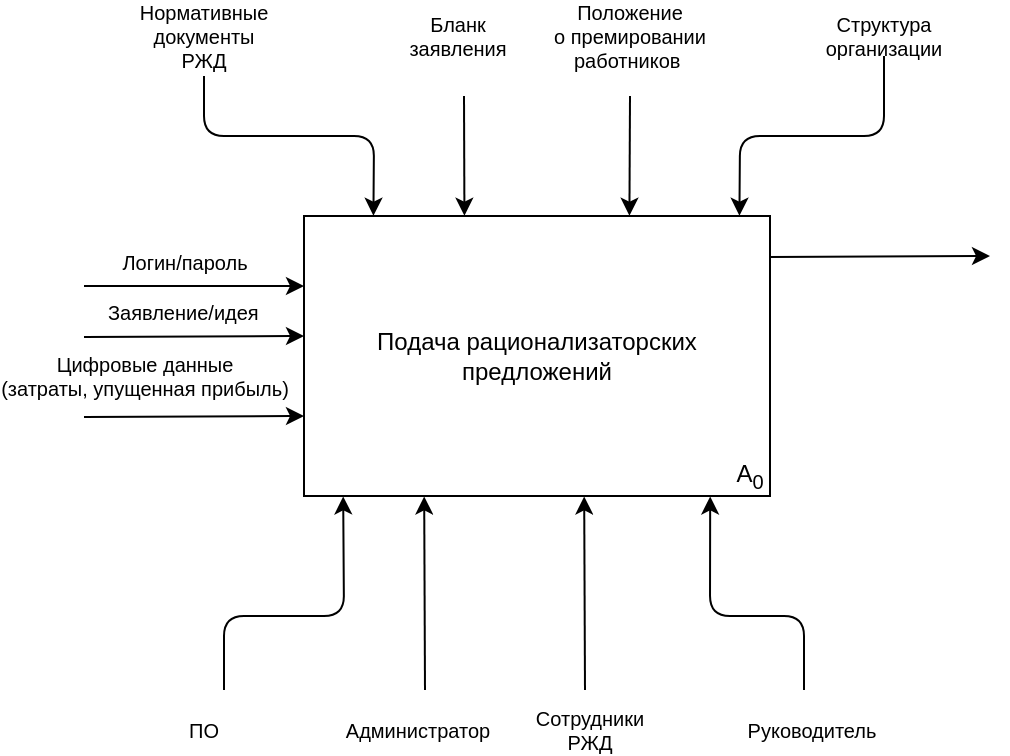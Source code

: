 <mxfile version="12.2.6" type="github" pages="4">
  <diagram id="WLNz_JeOkCuF1lvA0DDx" name="IDEF0">
    <mxGraphModel dx="854" dy="446" grid="1" gridSize="10" guides="1" tooltips="1" connect="1" arrows="1" fold="1" page="1" pageScale="1" pageWidth="1169" pageHeight="827" math="0" shadow="0">
      <root>
        <mxCell id="0"/>
        <mxCell id="1" parent="0"/>
        <mxCell id="e4GeV-gsREloU6y9Ad34-1" value="Подача рационализаторских предложений" style="rounded=0;whiteSpace=wrap;html=1;" parent="1" vertex="1">
          <mxGeometry x="310" y="120" width="233" height="140" as="geometry"/>
        </mxCell>
        <mxCell id="e4GeV-gsREloU6y9Ad34-2" value="A&lt;sub&gt;0&lt;/sub&gt;" style="text;html=1;strokeColor=none;fillColor=none;align=center;verticalAlign=middle;whiteSpace=wrap;rounded=0;fontSize=12;" parent="1" vertex="1">
          <mxGeometry x="523" y="240" width="20" height="20" as="geometry"/>
        </mxCell>
        <mxCell id="e4GeV-gsREloU6y9Ad34-3" value="" style="endArrow=classic;html=1;fontSize=12;entryX=0;entryY=0.25;entryDx=0;entryDy=0;" parent="1" target="e4GeV-gsREloU6y9Ad34-1" edge="1">
          <mxGeometry width="50" height="50" relative="1" as="geometry">
            <mxPoint x="200" y="155" as="sourcePoint"/>
            <mxPoint x="360" y="230" as="targetPoint"/>
          </mxGeometry>
        </mxCell>
        <mxCell id="e4GeV-gsREloU6y9Ad34-6" value="Логин/пароль" style="text;html=1;resizable=0;points=[];align=center;verticalAlign=middle;labelBackgroundColor=#ffffff;fontSize=10;" parent="e4GeV-gsREloU6y9Ad34-3" vertex="1" connectable="0">
          <mxGeometry x="0.101" y="-2" relative="1" as="geometry">
            <mxPoint x="-10.5" y="-14.5" as="offset"/>
          </mxGeometry>
        </mxCell>
        <mxCell id="e4GeV-gsREloU6y9Ad34-4" value="" style="endArrow=classic;html=1;fontSize=12;entryX=0;entryY=0.25;entryDx=0;entryDy=0;" parent="1" edge="1">
          <mxGeometry width="50" height="50" relative="1" as="geometry">
            <mxPoint x="200" y="220.5" as="sourcePoint"/>
            <mxPoint x="310" y="220" as="targetPoint"/>
          </mxGeometry>
        </mxCell>
        <mxCell id="e4GeV-gsREloU6y9Ad34-8" value="&lt;font style=&quot;font-size: 10px;&quot;&gt;Цифровые данные&lt;br style=&quot;font-size: 10px;&quot;&gt;(затраты, упущенная прибыль)&lt;/font&gt;" style="text;html=1;resizable=0;points=[];align=center;verticalAlign=middle;labelBackgroundColor=#ffffff;fontSize=10;" parent="e4GeV-gsREloU6y9Ad34-4" vertex="1" connectable="0">
          <mxGeometry x="-0.179" y="1" relative="1" as="geometry">
            <mxPoint x="-15" y="-19.5" as="offset"/>
          </mxGeometry>
        </mxCell>
        <mxCell id="e4GeV-gsREloU6y9Ad34-5" value="" style="endArrow=classic;html=1;fontSize=12;entryX=0;entryY=0.25;entryDx=0;entryDy=0;" parent="1" edge="1">
          <mxGeometry width="50" height="50" relative="1" as="geometry">
            <mxPoint x="200" y="180.5" as="sourcePoint"/>
            <mxPoint x="310" y="180" as="targetPoint"/>
          </mxGeometry>
        </mxCell>
        <mxCell id="e4GeV-gsREloU6y9Ad34-7" value="Заявление/идея" style="text;html=1;resizable=0;points=[];autosize=1;align=left;verticalAlign=top;spacingTop=-4;fontSize=10;" parent="1" vertex="1">
          <mxGeometry x="210" y="160" width="90" height="10" as="geometry"/>
        </mxCell>
        <mxCell id="e4GeV-gsREloU6y9Ad34-9" value="" style="endArrow=classic;html=1;fontSize=12;entryX=0.127;entryY=1.023;entryDx=0;entryDy=0;entryPerimeter=0;" parent="1" edge="1">
          <mxGeometry width="50" height="50" relative="1" as="geometry">
            <mxPoint x="270" y="357" as="sourcePoint"/>
            <mxPoint x="329.591" y="260.22" as="targetPoint"/>
            <Array as="points">
              <mxPoint x="270" y="320"/>
              <mxPoint x="330" y="320"/>
            </Array>
          </mxGeometry>
        </mxCell>
        <mxCell id="e4GeV-gsREloU6y9Ad34-10" value="" style="endArrow=classic;html=1;fontSize=12;entryX=0.149;entryY=-0.001;entryDx=0;entryDy=0;entryPerimeter=0;" parent="1" target="e4GeV-gsREloU6y9Ad34-1" edge="1">
          <mxGeometry width="50" height="50" relative="1" as="geometry">
            <mxPoint x="260" y="50" as="sourcePoint"/>
            <mxPoint x="330" y="60" as="targetPoint"/>
            <Array as="points">
              <mxPoint x="260" y="80"/>
              <mxPoint x="345" y="80"/>
            </Array>
          </mxGeometry>
        </mxCell>
        <mxCell id="e4GeV-gsREloU6y9Ad34-11" value="Нормативные документы РЖД" style="text;html=1;strokeColor=none;fillColor=none;align=center;verticalAlign=middle;whiteSpace=wrap;rounded=0;fontSize=10;" parent="1" vertex="1">
          <mxGeometry x="240" y="20" width="40" height="20" as="geometry"/>
        </mxCell>
        <mxCell id="e4GeV-gsREloU6y9Ad34-12" value="Бланк заявления" style="text;html=1;strokeColor=none;fillColor=none;align=center;verticalAlign=middle;whiteSpace=wrap;rounded=0;fontSize=10;" parent="1" vertex="1">
          <mxGeometry x="366.5" y="20" width="40" height="20" as="geometry"/>
        </mxCell>
        <mxCell id="e4GeV-gsREloU6y9Ad34-13" value="" style="endArrow=classic;html=1;fontSize=12;entryX=0.149;entryY=-0.001;entryDx=0;entryDy=0;entryPerimeter=0;" parent="1" edge="1">
          <mxGeometry width="50" height="50" relative="1" as="geometry">
            <mxPoint x="390" y="60" as="sourcePoint"/>
            <mxPoint x="390.217" y="119.86" as="targetPoint"/>
          </mxGeometry>
        </mxCell>
        <mxCell id="e4GeV-gsREloU6y9Ad34-15" value="&lt;font style=&quot;font-size: 10px&quot;&gt;Положение о&amp;nbsp;&lt;span style=&quot;line-height: 107% ; font-family: &amp;#34;calibri&amp;#34; , sans-serif&quot;&gt;премировании работников&amp;nbsp;&lt;/span&gt;&lt;/font&gt;" style="text;html=1;strokeColor=none;fillColor=none;align=center;verticalAlign=middle;whiteSpace=wrap;rounded=0;fontSize=10;" parent="1" vertex="1">
          <mxGeometry x="453" y="20" width="40" height="20" as="geometry"/>
        </mxCell>
        <mxCell id="e4GeV-gsREloU6y9Ad34-16" value="" style="endArrow=classic;html=1;fontSize=12;entryX=0.149;entryY=-0.001;entryDx=0;entryDy=0;entryPerimeter=0;" parent="1" edge="1">
          <mxGeometry width="50" height="50" relative="1" as="geometry">
            <mxPoint x="473" y="60" as="sourcePoint"/>
            <mxPoint x="472.717" y="119.86" as="targetPoint"/>
          </mxGeometry>
        </mxCell>
        <mxCell id="e4GeV-gsREloU6y9Ad34-17" value="ПО" style="text;html=1;strokeColor=none;fillColor=none;align=center;verticalAlign=middle;whiteSpace=wrap;rounded=0;fontSize=10;" parent="1" vertex="1">
          <mxGeometry x="240" y="367" width="40" height="20" as="geometry"/>
        </mxCell>
        <mxCell id="e4GeV-gsREloU6y9Ad34-18" value="Структура организации" style="text;html=1;strokeColor=none;fillColor=none;align=center;verticalAlign=middle;whiteSpace=wrap;rounded=0;fontSize=10;" parent="1" vertex="1">
          <mxGeometry x="580" y="20" width="40" height="20" as="geometry"/>
        </mxCell>
        <mxCell id="e4GeV-gsREloU6y9Ad34-19" value="" style="endArrow=classic;html=1;fontSize=12;entryX=0.149;entryY=-0.001;entryDx=0;entryDy=0;entryPerimeter=0;" parent="1" edge="1">
          <mxGeometry width="50" height="50" relative="1" as="geometry">
            <mxPoint x="600" y="40" as="sourcePoint"/>
            <mxPoint x="527.717" y="119.86" as="targetPoint"/>
            <Array as="points">
              <mxPoint x="600" y="80"/>
              <mxPoint x="528" y="80"/>
            </Array>
          </mxGeometry>
        </mxCell>
        <mxCell id="e4GeV-gsREloU6y9Ad34-20" value="" style="endArrow=classic;html=1;fontSize=12;entryX=0.127;entryY=1.023;entryDx=0;entryDy=0;entryPerimeter=0;" parent="1" edge="1">
          <mxGeometry width="50" height="50" relative="1" as="geometry">
            <mxPoint x="370.5" y="357" as="sourcePoint"/>
            <mxPoint x="370.091" y="260.22" as="targetPoint"/>
          </mxGeometry>
        </mxCell>
        <mxCell id="e4GeV-gsREloU6y9Ad34-21" value="Администратор" style="text;html=1;strokeColor=none;fillColor=none;align=center;verticalAlign=middle;whiteSpace=wrap;rounded=0;fontSize=10;" parent="1" vertex="1">
          <mxGeometry x="346.5" y="367" width="40" height="20" as="geometry"/>
        </mxCell>
        <mxCell id="e4GeV-gsREloU6y9Ad34-24" value="" style="endArrow=classic;html=1;fontSize=12;entryX=0.127;entryY=1.023;entryDx=0;entryDy=0;entryPerimeter=0;" parent="1" edge="1">
          <mxGeometry width="50" height="50" relative="1" as="geometry">
            <mxPoint x="450.5" y="357" as="sourcePoint"/>
            <mxPoint x="450.091" y="260.22" as="targetPoint"/>
          </mxGeometry>
        </mxCell>
        <mxCell id="e4GeV-gsREloU6y9Ad34-25" value="Сотрудники РЖД" style="text;html=1;strokeColor=none;fillColor=none;align=center;verticalAlign=middle;whiteSpace=wrap;rounded=0;fontSize=10;" parent="1" vertex="1">
          <mxGeometry x="433" y="367" width="40" height="20" as="geometry"/>
        </mxCell>
        <mxCell id="e4GeV-gsREloU6y9Ad34-27" value="Руководитель" style="text;html=1;strokeColor=none;fillColor=none;align=center;verticalAlign=middle;whiteSpace=wrap;rounded=0;fontSize=10;" parent="1" vertex="1">
          <mxGeometry x="544" y="367" width="40" height="20" as="geometry"/>
        </mxCell>
        <mxCell id="e4GeV-gsREloU6y9Ad34-28" value="" style="endArrow=classic;html=1;fontSize=12;entryX=0.127;entryY=1.023;entryDx=0;entryDy=0;entryPerimeter=0;" parent="1" edge="1">
          <mxGeometry width="50" height="50" relative="1" as="geometry">
            <mxPoint x="560" y="357" as="sourcePoint"/>
            <mxPoint x="513.091" y="260.22" as="targetPoint"/>
            <Array as="points">
              <mxPoint x="560" y="320"/>
              <mxPoint x="513" y="320"/>
            </Array>
          </mxGeometry>
        </mxCell>
        <mxCell id="e4GeV-gsREloU6y9Ad34-34" value="" style="endArrow=classic;html=1;fontSize=12;entryX=0;entryY=0.25;entryDx=0;entryDy=0;" parent="1" edge="1">
          <mxGeometry width="50" height="50" relative="1" as="geometry">
            <mxPoint x="543.0" y="140.5" as="sourcePoint"/>
            <mxPoint x="653.0" y="140" as="targetPoint"/>
          </mxGeometry>
        </mxCell>
      </root>
    </mxGraphModel>
  </diagram>
  <diagram id="qr82PJTqhr0R7esT6gCQ" name="IDEF0 декомпозиция">
    <mxGraphModel dx="1423" dy="662" grid="1" gridSize="10" guides="1" tooltips="1" connect="1" arrows="1" fold="1" page="1" pageScale="1" pageWidth="1169" pageHeight="827" math="0" shadow="0">
      <root>
        <mxCell id="iiE3ke8iiC5zJw3iPTWm-0"/>
        <mxCell id="iiE3ke8iiC5zJw3iPTWm-1" parent="iiE3ke8iiC5zJw3iPTWm-0"/>
        <mxCell id="RRzuUWLkhQhKgvhCRLjf-4" style="edgeStyle=orthogonalEdgeStyle;rounded=0;orthogonalLoop=1;jettySize=auto;html=1;exitX=1;exitY=0.5;exitDx=0;exitDy=0;entryX=0;entryY=0.25;entryDx=0;entryDy=0;fontSize=10;" edge="1" parent="iiE3ke8iiC5zJw3iPTWm-1" source="RRzuUWLkhQhKgvhCRLjf-0" target="RRzuUWLkhQhKgvhCRLjf-1">
          <mxGeometry relative="1" as="geometry"/>
        </mxCell>
        <mxCell id="RRzuUWLkhQhKgvhCRLjf-0" value="&lt;font style=&quot;font-size: 12px&quot;&gt;Вход в приложение&lt;/font&gt;" style="rounded=0;whiteSpace=wrap;html=1;fontSize=10;" vertex="1" parent="iiE3ke8iiC5zJw3iPTWm-1">
          <mxGeometry x="140" y="160" width="220" height="110" as="geometry"/>
        </mxCell>
        <mxCell id="RRzuUWLkhQhKgvhCRLjf-5" style="edgeStyle=orthogonalEdgeStyle;rounded=0;orthogonalLoop=1;jettySize=auto;html=1;exitX=1;exitY=0.5;exitDx=0;exitDy=0;entryX=0;entryY=0.5;entryDx=0;entryDy=0;fontSize=10;" edge="1" parent="iiE3ke8iiC5zJw3iPTWm-1" source="RRzuUWLkhQhKgvhCRLjf-1" target="RRzuUWLkhQhKgvhCRLjf-2">
          <mxGeometry relative="1" as="geometry"/>
        </mxCell>
        <mxCell id="RRzuUWLkhQhKgvhCRLjf-1" value="&lt;font style=&quot;font-size: 12px&quot;&gt;Подача рационализаторского предложения&lt;/font&gt;" style="rounded=0;whiteSpace=wrap;html=1;fontSize=10;" vertex="1" parent="iiE3ke8iiC5zJw3iPTWm-1">
          <mxGeometry x="500" y="303" width="220" height="110" as="geometry"/>
        </mxCell>
        <mxCell id="RRzuUWLkhQhKgvhCRLjf-41" style="edgeStyle=orthogonalEdgeStyle;rounded=0;orthogonalLoop=1;jettySize=auto;html=1;exitX=1;exitY=0.5;exitDx=0;exitDy=0;fontSize=12;" edge="1" parent="iiE3ke8iiC5zJw3iPTWm-1" source="RRzuUWLkhQhKgvhCRLjf-2">
          <mxGeometry relative="1" as="geometry">
            <mxPoint x="1160" y="413" as="targetPoint"/>
          </mxGeometry>
        </mxCell>
        <mxCell id="RRzuUWLkhQhKgvhCRLjf-2" value="&lt;font style=&quot;font-size: 12px&quot;&gt;Рассмотрение и утверждение рационализаторского предложения&lt;/font&gt;" style="rounded=0;whiteSpace=wrap;html=1;fontSize=10;" vertex="1" parent="iiE3ke8iiC5zJw3iPTWm-1">
          <mxGeometry x="810" y="357.5" width="220" height="110" as="geometry"/>
        </mxCell>
        <mxCell id="RRzuUWLkhQhKgvhCRLjf-8" style="edgeStyle=orthogonalEdgeStyle;rounded=0;orthogonalLoop=1;jettySize=auto;html=1;exitX=1;exitY=0.5;exitDx=0;exitDy=0;entryX=-0.013;entryY=0.404;entryDx=0;entryDy=0;entryPerimeter=0;fontSize=10;" edge="1" parent="iiE3ke8iiC5zJw3iPTWm-1" source="RRzuUWLkhQhKgvhCRLjf-7" target="RRzuUWLkhQhKgvhCRLjf-0">
          <mxGeometry relative="1" as="geometry"/>
        </mxCell>
        <mxCell id="RRzuUWLkhQhKgvhCRLjf-7" value="Логин и пароль" style="text;html=1;strokeColor=none;fillColor=none;align=center;verticalAlign=middle;whiteSpace=wrap;rounded=0;fontSize=12;" vertex="1" parent="iiE3ke8iiC5zJw3iPTWm-1">
          <mxGeometry x="10" y="195" width="50" height="20" as="geometry"/>
        </mxCell>
        <mxCell id="RRzuUWLkhQhKgvhCRLjf-11" style="edgeStyle=orthogonalEdgeStyle;rounded=0;orthogonalLoop=1;jettySize=auto;html=1;entryX=0.182;entryY=1;entryDx=0;entryDy=0;entryPerimeter=0;fontSize=12;" edge="1" parent="iiE3ke8iiC5zJw3iPTWm-1" source="RRzuUWLkhQhKgvhCRLjf-9" target="RRzuUWLkhQhKgvhCRLjf-0">
          <mxGeometry relative="1" as="geometry"/>
        </mxCell>
        <mxCell id="RRzuUWLkhQhKgvhCRLjf-29" style="edgeStyle=orthogonalEdgeStyle;rounded=0;orthogonalLoop=1;jettySize=auto;html=1;exitX=0.5;exitY=0;exitDx=0;exitDy=0;entryX=0.25;entryY=1;entryDx=0;entryDy=0;fontSize=12;" edge="1" parent="iiE3ke8iiC5zJw3iPTWm-1" source="RRzuUWLkhQhKgvhCRLjf-9" target="RRzuUWLkhQhKgvhCRLjf-1">
          <mxGeometry relative="1" as="geometry">
            <Array as="points">
              <mxPoint x="180" y="480"/>
              <mxPoint x="555" y="480"/>
            </Array>
          </mxGeometry>
        </mxCell>
        <mxCell id="RRzuUWLkhQhKgvhCRLjf-34" style="edgeStyle=orthogonalEdgeStyle;rounded=0;orthogonalLoop=1;jettySize=auto;html=1;exitX=0.5;exitY=0;exitDx=0;exitDy=0;entryX=0.25;entryY=1;entryDx=0;entryDy=0;fontSize=12;" edge="1" parent="iiE3ke8iiC5zJw3iPTWm-1" source="RRzuUWLkhQhKgvhCRLjf-9" target="RRzuUWLkhQhKgvhCRLjf-2">
          <mxGeometry relative="1" as="geometry">
            <Array as="points">
              <mxPoint x="180" y="540"/>
              <mxPoint x="865" y="540"/>
            </Array>
          </mxGeometry>
        </mxCell>
        <mxCell id="RRzuUWLkhQhKgvhCRLjf-9" value="Сотрудник РЖД" style="text;html=1;strokeColor=none;fillColor=none;align=center;verticalAlign=middle;whiteSpace=wrap;rounded=0;fontSize=12;" vertex="1" parent="iiE3ke8iiC5zJw3iPTWm-1">
          <mxGeometry x="160" y="640" width="40" height="20" as="geometry"/>
        </mxCell>
        <mxCell id="RRzuUWLkhQhKgvhCRLjf-14" style="edgeStyle=orthogonalEdgeStyle;rounded=0;orthogonalLoop=1;jettySize=auto;html=1;exitX=0.5;exitY=0;exitDx=0;exitDy=0;entryX=0.592;entryY=1.017;entryDx=0;entryDy=0;entryPerimeter=0;fontSize=12;" edge="1" parent="iiE3ke8iiC5zJw3iPTWm-1" source="RRzuUWLkhQhKgvhCRLjf-10" target="RRzuUWLkhQhKgvhCRLjf-0">
          <mxGeometry relative="1" as="geometry"/>
        </mxCell>
        <mxCell id="RRzuUWLkhQhKgvhCRLjf-30" style="edgeStyle=orthogonalEdgeStyle;rounded=0;orthogonalLoop=1;jettySize=auto;html=1;exitX=0.5;exitY=0;exitDx=0;exitDy=0;fontSize=12;" edge="1" parent="iiE3ke8iiC5zJw3iPTWm-1" source="RRzuUWLkhQhKgvhCRLjf-10" target="RRzuUWLkhQhKgvhCRLjf-1">
          <mxGeometry relative="1" as="geometry">
            <Array as="points">
              <mxPoint x="270" y="520"/>
              <mxPoint x="610" y="520"/>
            </Array>
          </mxGeometry>
        </mxCell>
        <mxCell id="RRzuUWLkhQhKgvhCRLjf-33" style="edgeStyle=orthogonalEdgeStyle;rounded=0;orthogonalLoop=1;jettySize=auto;html=1;exitX=0.5;exitY=0;exitDx=0;exitDy=0;entryX=0.5;entryY=1;entryDx=0;entryDy=0;fontSize=12;" edge="1" parent="iiE3ke8iiC5zJw3iPTWm-1" source="RRzuUWLkhQhKgvhCRLjf-10" target="RRzuUWLkhQhKgvhCRLjf-2">
          <mxGeometry relative="1" as="geometry"/>
        </mxCell>
        <mxCell id="RRzuUWLkhQhKgvhCRLjf-10" value="ПО" style="text;html=1;strokeColor=none;fillColor=none;align=center;verticalAlign=middle;whiteSpace=wrap;rounded=0;fontSize=12;" vertex="1" parent="iiE3ke8iiC5zJw3iPTWm-1">
          <mxGeometry x="250" y="640" width="40" height="20" as="geometry"/>
        </mxCell>
        <mxCell id="RRzuUWLkhQhKgvhCRLjf-18" style="edgeStyle=orthogonalEdgeStyle;rounded=0;orthogonalLoop=1;jettySize=auto;html=1;entryX=0;entryY=0.5;entryDx=0;entryDy=0;fontSize=12;" edge="1" parent="iiE3ke8iiC5zJw3iPTWm-1" source="RRzuUWLkhQhKgvhCRLjf-15">
          <mxGeometry relative="1" as="geometry">
            <mxPoint x="500" y="348" as="targetPoint"/>
          </mxGeometry>
        </mxCell>
        <mxCell id="RRzuUWLkhQhKgvhCRLjf-15" value="Заявление" style="text;html=1;strokeColor=none;fillColor=none;align=center;verticalAlign=middle;whiteSpace=wrap;rounded=0;fontSize=12;" vertex="1" parent="iiE3ke8iiC5zJw3iPTWm-1">
          <mxGeometry x="30" y="338" width="60" height="20" as="geometry"/>
        </mxCell>
        <mxCell id="RRzuUWLkhQhKgvhCRLjf-38" style="edgeStyle=orthogonalEdgeStyle;rounded=0;orthogonalLoop=1;jettySize=auto;html=1;exitX=1;exitY=0.5;exitDx=0;exitDy=0;entryX=-0.005;entryY=0.645;entryDx=0;entryDy=0;entryPerimeter=0;fontSize=12;" edge="1" parent="iiE3ke8iiC5zJw3iPTWm-1" source="RRzuUWLkhQhKgvhCRLjf-16" target="RRzuUWLkhQhKgvhCRLjf-1">
          <mxGeometry relative="1" as="geometry"/>
        </mxCell>
        <mxCell id="RRzuUWLkhQhKgvhCRLjf-16" value="Цифровые данные(затраты)" style="text;html=1;strokeColor=none;fillColor=none;align=center;verticalAlign=middle;whiteSpace=wrap;rounded=0;fontSize=12;" vertex="1" parent="iiE3ke8iiC5zJw3iPTWm-1">
          <mxGeometry x="10" y="358" width="120" height="32" as="geometry"/>
        </mxCell>
        <mxCell id="RRzuUWLkhQhKgvhCRLjf-24" style="edgeStyle=orthogonalEdgeStyle;rounded=0;orthogonalLoop=1;jettySize=auto;html=1;fontSize=12;" edge="1" parent="iiE3ke8iiC5zJw3iPTWm-1" source="RRzuUWLkhQhKgvhCRLjf-20">
          <mxGeometry relative="1" as="geometry">
            <mxPoint x="520" y="300" as="targetPoint"/>
          </mxGeometry>
        </mxCell>
        <mxCell id="RRzuUWLkhQhKgvhCRLjf-20" value="Нормативные док-ты РЖД" style="text;html=1;strokeColor=none;fillColor=none;align=center;verticalAlign=middle;whiteSpace=wrap;rounded=0;fontSize=12;" vertex="1" parent="iiE3ke8iiC5zJw3iPTWm-1">
          <mxGeometry x="500" y="160" width="40" height="20" as="geometry"/>
        </mxCell>
        <mxCell id="RRzuUWLkhQhKgvhCRLjf-25" style="edgeStyle=orthogonalEdgeStyle;rounded=0;orthogonalLoop=1;jettySize=auto;html=1;exitX=0.5;exitY=1;exitDx=0;exitDy=0;fontSize=12;" edge="1" parent="iiE3ke8iiC5zJw3iPTWm-1" source="RRzuUWLkhQhKgvhCRLjf-21">
          <mxGeometry relative="1" as="geometry">
            <mxPoint x="580" y="300" as="targetPoint"/>
          </mxGeometry>
        </mxCell>
        <mxCell id="RRzuUWLkhQhKgvhCRLjf-21" value="Бланк рационализаторского предложения" style="text;html=1;strokeColor=none;fillColor=none;align=center;verticalAlign=middle;whiteSpace=wrap;rounded=0;fontSize=12;" vertex="1" parent="iiE3ke8iiC5zJw3iPTWm-1">
          <mxGeometry x="510" y="110" width="140" height="40" as="geometry"/>
        </mxCell>
        <mxCell id="RRzuUWLkhQhKgvhCRLjf-26" style="edgeStyle=orthogonalEdgeStyle;rounded=0;orthogonalLoop=1;jettySize=auto;html=1;exitX=0.5;exitY=1;exitDx=0;exitDy=0;entryX=0.622;entryY=-0.005;entryDx=0;entryDy=0;entryPerimeter=0;fontSize=12;" edge="1" parent="iiE3ke8iiC5zJw3iPTWm-1" source="RRzuUWLkhQhKgvhCRLjf-22" target="RRzuUWLkhQhKgvhCRLjf-1">
          <mxGeometry relative="1" as="geometry"/>
        </mxCell>
        <mxCell id="RRzuUWLkhQhKgvhCRLjf-22" value="Алгоритм расчета" style="text;html=1;strokeColor=none;fillColor=none;align=center;verticalAlign=middle;whiteSpace=wrap;rounded=0;fontSize=12;" vertex="1" parent="iiE3ke8iiC5zJw3iPTWm-1">
          <mxGeometry x="617" y="170" width="40" height="20" as="geometry"/>
        </mxCell>
        <mxCell id="RRzuUWLkhQhKgvhCRLjf-28" style="edgeStyle=orthogonalEdgeStyle;rounded=0;orthogonalLoop=1;jettySize=auto;html=1;fontSize=12;" edge="1" parent="iiE3ke8iiC5zJw3iPTWm-1" source="RRzuUWLkhQhKgvhCRLjf-23">
          <mxGeometry relative="1" as="geometry">
            <mxPoint x="700" y="300" as="targetPoint"/>
          </mxGeometry>
        </mxCell>
        <mxCell id="RRzuUWLkhQhKgvhCRLjf-23" value="Фильтр&amp;nbsp;" style="text;html=1;strokeColor=none;fillColor=none;align=center;verticalAlign=middle;whiteSpace=wrap;rounded=0;fontSize=12;" vertex="1" parent="iiE3ke8iiC5zJw3iPTWm-1">
          <mxGeometry x="680" y="140" width="40" height="20" as="geometry"/>
        </mxCell>
        <mxCell id="RRzuUWLkhQhKgvhCRLjf-31" value="Рационализаторское предложение 1 или 2&amp;nbsp; класса" style="text;html=1;strokeColor=none;fillColor=none;align=center;verticalAlign=middle;whiteSpace=wrap;rounded=0;fontSize=12;" vertex="1" parent="iiE3ke8iiC5zJw3iPTWm-1">
          <mxGeometry x="720" y="298" width="140" height="40" as="geometry"/>
        </mxCell>
        <mxCell id="RRzuUWLkhQhKgvhCRLjf-35" style="edgeStyle=orthogonalEdgeStyle;rounded=0;orthogonalLoop=1;jettySize=auto;html=1;exitX=0.5;exitY=0;exitDx=0;exitDy=0;entryX=0.75;entryY=1;entryDx=0;entryDy=0;fontSize=12;" edge="1" parent="iiE3ke8iiC5zJw3iPTWm-1" source="RRzuUWLkhQhKgvhCRLjf-32" target="RRzuUWLkhQhKgvhCRLjf-2">
          <mxGeometry relative="1" as="geometry"/>
        </mxCell>
        <mxCell id="RRzuUWLkhQhKgvhCRLjf-32" value="Руководитель из РЖД" style="text;html=1;strokeColor=none;fillColor=none;align=center;verticalAlign=middle;whiteSpace=wrap;rounded=0;fontSize=12;" vertex="1" parent="iiE3ke8iiC5zJw3iPTWm-1">
          <mxGeometry x="925" y="640" width="100" height="20" as="geometry"/>
        </mxCell>
        <mxCell id="RRzuUWLkhQhKgvhCRLjf-40" style="edgeStyle=orthogonalEdgeStyle;rounded=0;orthogonalLoop=1;jettySize=auto;html=1;entryX=-0.005;entryY=0.909;entryDx=0;entryDy=0;entryPerimeter=0;fontSize=12;" edge="1" parent="iiE3ke8iiC5zJw3iPTWm-1" source="RRzuUWLkhQhKgvhCRLjf-37" target="RRzuUWLkhQhKgvhCRLjf-1">
          <mxGeometry relative="1" as="geometry"/>
        </mxCell>
        <mxCell id="RRzuUWLkhQhKgvhCRLjf-37" value="Приложения" style="text;html=1;strokeColor=none;fillColor=none;align=center;verticalAlign=middle;whiteSpace=wrap;rounded=0;fontSize=12;" vertex="1" parent="iiE3ke8iiC5zJw3iPTWm-1">
          <mxGeometry x="20" y="393" width="80" height="20" as="geometry"/>
        </mxCell>
        <mxCell id="RRzuUWLkhQhKgvhCRLjf-42" value="Рационализаторское предложение" style="text;html=1;strokeColor=none;fillColor=none;align=center;verticalAlign=middle;whiteSpace=wrap;rounded=0;fontSize=12;" vertex="1" parent="iiE3ke8iiC5zJw3iPTWm-1">
          <mxGeometry x="1080" y="370" width="40" height="20" as="geometry"/>
        </mxCell>
        <mxCell id="RRzuUWLkhQhKgvhCRLjf-43" style="edgeStyle=orthogonalEdgeStyle;rounded=0;orthogonalLoop=1;jettySize=auto;html=1;exitX=0.5;exitY=1;exitDx=0;exitDy=0;fontSize=12;" edge="1" source="RRzuUWLkhQhKgvhCRLjf-44" parent="iiE3ke8iiC5zJw3iPTWm-1">
          <mxGeometry relative="1" as="geometry">
            <mxPoint x="880" y="357.5" as="targetPoint"/>
          </mxGeometry>
        </mxCell>
        <mxCell id="RRzuUWLkhQhKgvhCRLjf-44" value="Бланк рационализаторского предложения" style="text;html=1;strokeColor=none;fillColor=none;align=center;verticalAlign=middle;whiteSpace=wrap;rounded=0;fontSize=12;" vertex="1" parent="iiE3ke8iiC5zJw3iPTWm-1">
          <mxGeometry x="810" y="167.5" width="140" height="40" as="geometry"/>
        </mxCell>
      </root>
    </mxGraphModel>
  </diagram>
  <diagram id="kuRfm37nCssGSdyIyuEM" name="DFD">
    <mxGraphModel dx="1423" dy="662" grid="1" gridSize="10" guides="1" tooltips="1" connect="1" arrows="1" fold="1" page="1" pageScale="1" pageWidth="1169" pageHeight="827" math="0" shadow="0">
      <root>
        <mxCell id="pPYmIovGTPFGGKOIa6BB-0"/>
        <mxCell id="pPYmIovGTPFGGKOIa6BB-1" parent="pPYmIovGTPFGGKOIa6BB-0"/>
        <mxCell id="pPYmIovGTPFGGKOIa6BB-19" value="" style="group" vertex="1" connectable="0" parent="pPYmIovGTPFGGKOIa6BB-1">
          <mxGeometry x="162" y="340" width="160" height="90" as="geometry"/>
        </mxCell>
        <mxCell id="pPYmIovGTPFGGKOIa6BB-3" value="" style="rounded=0;whiteSpace=wrap;html=1;fontSize=12;labelBackgroundColor=#000000;fillColor=#000000;shadow=0;strokeColor=#000000;" vertex="1" parent="pPYmIovGTPFGGKOIa6BB-19">
          <mxGeometry width="160" height="90" as="geometry"/>
        </mxCell>
        <mxCell id="pPYmIovGTPFGGKOIa6BB-14" value="Пользователь" style="rounded=0;whiteSpace=wrap;html=1;shadow=0;glass=0;comic=0;labelBackgroundColor=none;strokeColor=#000000;fillColor=#ffffff;fontSize=12;fontColor=#000000;" vertex="1" parent="pPYmIovGTPFGGKOIa6BB-19">
          <mxGeometry x="5" y="10" width="155" height="80" as="geometry"/>
        </mxCell>
        <mxCell id="pPYmIovGTPFGGKOIa6BB-7" value="1" style="text;html=1;resizable=0;points=[];autosize=1;align=left;verticalAlign=top;spacingTop=-4;fontSize=12;strokeColor=none;" vertex="1" parent="pPYmIovGTPFGGKOIa6BB-19">
          <mxGeometry x="5" y="10" width="20" height="20" as="geometry"/>
        </mxCell>
        <mxCell id="pPYmIovGTPFGGKOIa6BB-21" style="edgeStyle=orthogonalEdgeStyle;rounded=0;orthogonalLoop=1;jettySize=auto;html=1;entryX=0.5;entryY=1;entryDx=0;entryDy=0;fontSize=12;fontColor=#000000;" edge="1" parent="pPYmIovGTPFGGKOIa6BB-1" source="pPYmIovGTPFGGKOIa6BB-14" target="pPYmIovGTPFGGKOIa6BB-15">
          <mxGeometry relative="1" as="geometry"/>
        </mxCell>
        <mxCell id="pPYmIovGTPFGGKOIa6BB-23" value="Верификация" style="text;html=1;strokeColor=none;fillColor=none;align=center;verticalAlign=middle;whiteSpace=wrap;rounded=0;shadow=1;glass=0;comic=0;labelBackgroundColor=none;fontSize=12;fontColor=#000000;" vertex="1" parent="pPYmIovGTPFGGKOIa6BB-1">
          <mxGeometry x="140" y="150" width="100" height="20" as="geometry"/>
        </mxCell>
        <mxCell id="pPYmIovGTPFGGKOIa6BB-25" value="" style="group" vertex="1" connectable="0" parent="pPYmIovGTPFGGKOIa6BB-1">
          <mxGeometry x="170" y="210" width="150" height="80" as="geometry"/>
        </mxCell>
        <mxCell id="pPYmIovGTPFGGKOIa6BB-15" value="Вход в систему" style="rounded=1;whiteSpace=wrap;html=1;shadow=1;glass=0;comic=0;labelBackgroundColor=none;strokeColor=#000000;fillColor=#ffffff;fontSize=12;fontColor=#000000;" vertex="1" parent="pPYmIovGTPFGGKOIa6BB-25">
          <mxGeometry width="150" height="80" as="geometry"/>
        </mxCell>
        <mxCell id="pPYmIovGTPFGGKOIa6BB-24" value="0" style="text;html=1;strokeColor=none;fillColor=none;align=center;verticalAlign=middle;whiteSpace=wrap;rounded=0;shadow=1;glass=0;comic=0;labelBackgroundColor=none;fontSize=12;fontColor=#000000;" vertex="1" parent="pPYmIovGTPFGGKOIa6BB-25">
          <mxGeometry x="110" width="40" height="20" as="geometry"/>
        </mxCell>
        <mxCell id="pPYmIovGTPFGGKOIa6BB-26" value="" style="group;fontSize=11;" vertex="1" connectable="0" parent="pPYmIovGTPFGGKOIa6BB-1">
          <mxGeometry x="390" y="210" width="150" height="80" as="geometry"/>
        </mxCell>
        <mxCell id="pPYmIovGTPFGGKOIa6BB-27" value="&lt;font style=&quot;font-size: 11px&quot;&gt;Заполнение формы для подачи рационализаторского предложения&lt;/font&gt;" style="rounded=1;whiteSpace=wrap;html=1;shadow=1;glass=0;comic=0;labelBackgroundColor=none;strokeColor=#000000;fillColor=#ffffff;fontSize=12;fontColor=#000000;" vertex="1" parent="pPYmIovGTPFGGKOIa6BB-26">
          <mxGeometry width="150" height="80" as="geometry"/>
        </mxCell>
        <mxCell id="pPYmIovGTPFGGKOIa6BB-28" value="1" style="text;html=1;strokeColor=none;fillColor=none;align=center;verticalAlign=middle;whiteSpace=wrap;rounded=0;shadow=1;glass=0;comic=0;labelBackgroundColor=none;fontSize=12;fontColor=#000000;" vertex="1" parent="pPYmIovGTPFGGKOIa6BB-26">
          <mxGeometry x="110" width="40" height="20" as="geometry"/>
        </mxCell>
        <mxCell id="pPYmIovGTPFGGKOIa6BB-29" style="edgeStyle=orthogonalEdgeStyle;rounded=0;orthogonalLoop=1;jettySize=auto;html=1;exitX=1;exitY=0.5;exitDx=0;exitDy=0;entryX=0;entryY=0.5;entryDx=0;entryDy=0;fontSize=11;fontColor=#000000;" edge="1" parent="pPYmIovGTPFGGKOIa6BB-1" source="pPYmIovGTPFGGKOIa6BB-15" target="pPYmIovGTPFGGKOIa6BB-27">
          <mxGeometry relative="1" as="geometry"/>
        </mxCell>
        <mxCell id="pPYmIovGTPFGGKOIa6BB-30" style="edgeStyle=orthogonalEdgeStyle;rounded=0;orthogonalLoop=1;jettySize=auto;html=1;exitX=1;exitY=0.5;exitDx=0;exitDy=0;entryX=0.5;entryY=1;entryDx=0;entryDy=0;fontSize=11;fontColor=#000000;" edge="1" parent="pPYmIovGTPFGGKOIa6BB-1" source="pPYmIovGTPFGGKOIa6BB-14" target="pPYmIovGTPFGGKOIa6BB-27">
          <mxGeometry relative="1" as="geometry"/>
        </mxCell>
        <mxCell id="pPYmIovGTPFGGKOIa6BB-38" style="edgeStyle=orthogonalEdgeStyle;rounded=0;orthogonalLoop=1;jettySize=auto;html=1;exitX=0.5;exitY=1;exitDx=0;exitDy=0;entryX=0.5;entryY=0;entryDx=0;entryDy=0;fontSize=11;fontColor=#000000;" edge="1" parent="pPYmIovGTPFGGKOIa6BB-1" source="pPYmIovGTPFGGKOIa6BB-4" target="pPYmIovGTPFGGKOIa6BB-15">
          <mxGeometry relative="1" as="geometry"/>
        </mxCell>
        <mxCell id="pPYmIovGTPFGGKOIa6BB-45" value="" style="group" vertex="1" connectable="0" parent="pPYmIovGTPFGGKOIa6BB-1">
          <mxGeometry x="160" y="40" width="150" height="80" as="geometry"/>
        </mxCell>
        <mxCell id="pPYmIovGTPFGGKOIa6BB-13" value="" style="rounded=0;whiteSpace=wrap;html=1;shadow=0;glass=0;comic=0;labelBackgroundColor=none;strokeColor=#000000;fillColor=none;fontSize=12;fontColor=#000000;" vertex="1" parent="pPYmIovGTPFGGKOIa6BB-45">
          <mxGeometry width="150" height="80" as="geometry"/>
        </mxCell>
        <mxCell id="pPYmIovGTPFGGKOIa6BB-4" value="Логин и пароль&amp;nbsp;" style="rounded=0;whiteSpace=wrap;html=1;fontSize=12;shadow=0;glass=0;comic=0;" vertex="1" parent="pPYmIovGTPFGGKOIa6BB-45">
          <mxGeometry x="20" width="130" height="80" as="geometry"/>
        </mxCell>
        <mxCell id="pPYmIovGTPFGGKOIa6BB-40" value="1" style="text;html=1;strokeColor=none;fillColor=none;align=center;verticalAlign=middle;whiteSpace=wrap;rounded=0;shadow=1;glass=0;comic=0;labelBackgroundColor=none;fontSize=11;fontColor=#000000;" vertex="1" parent="pPYmIovGTPFGGKOIa6BB-45">
          <mxGeometry y="30" width="20" height="20" as="geometry"/>
        </mxCell>
        <mxCell id="pPYmIovGTPFGGKOIa6BB-50" value="" style="group" vertex="1" connectable="0" parent="pPYmIovGTPFGGKOIa6BB-1">
          <mxGeometry x="390" y="60" width="150" height="80" as="geometry"/>
        </mxCell>
        <mxCell id="pPYmIovGTPFGGKOIa6BB-51" value="" style="rounded=0;whiteSpace=wrap;html=1;shadow=0;glass=0;comic=0;labelBackgroundColor=none;strokeColor=#000000;fillColor=none;fontSize=12;fontColor=#000000;" vertex="1" parent="pPYmIovGTPFGGKOIa6BB-50">
          <mxGeometry width="150" height="80" as="geometry"/>
        </mxCell>
        <mxCell id="pPYmIovGTPFGGKOIa6BB-52" value="БД рационализаторских предложении" style="rounded=0;whiteSpace=wrap;html=1;fontSize=12;shadow=0;glass=0;comic=0;" vertex="1" parent="pPYmIovGTPFGGKOIa6BB-50">
          <mxGeometry x="20" width="130" height="80" as="geometry"/>
        </mxCell>
        <mxCell id="pPYmIovGTPFGGKOIa6BB-53" value="2" style="text;html=1;strokeColor=none;fillColor=none;align=center;verticalAlign=middle;whiteSpace=wrap;rounded=0;shadow=1;glass=0;comic=0;labelBackgroundColor=none;fontSize=11;fontColor=#000000;" vertex="1" parent="pPYmIovGTPFGGKOIa6BB-50">
          <mxGeometry y="30" width="20" height="20" as="geometry"/>
        </mxCell>
        <mxCell id="pPYmIovGTPFGGKOIa6BB-54" style="edgeStyle=orthogonalEdgeStyle;rounded=0;orthogonalLoop=1;jettySize=auto;html=1;exitX=0.5;exitY=1;exitDx=0;exitDy=0;entryX=0.5;entryY=0;entryDx=0;entryDy=0;fontSize=11;fontColor=#000000;" edge="1" parent="pPYmIovGTPFGGKOIa6BB-1" source="pPYmIovGTPFGGKOIa6BB-51" target="pPYmIovGTPFGGKOIa6BB-27">
          <mxGeometry relative="1" as="geometry"/>
        </mxCell>
        <mxCell id="pPYmIovGTPFGGKOIa6BB-55" value="" style="group;fontSize=11;" vertex="1" connectable="0" parent="pPYmIovGTPFGGKOIa6BB-1">
          <mxGeometry x="600" y="210" width="150" height="80" as="geometry"/>
        </mxCell>
        <mxCell id="pPYmIovGTPFGGKOIa6BB-56" value="&lt;font style=&quot;font-size: 11px&quot;&gt;Заполнение цифровых значении&lt;/font&gt;" style="rounded=1;whiteSpace=wrap;html=1;shadow=1;glass=0;comic=0;labelBackgroundColor=none;strokeColor=#000000;fillColor=#ffffff;fontSize=12;fontColor=#000000;" vertex="1" parent="pPYmIovGTPFGGKOIa6BB-55">
          <mxGeometry width="150" height="80" as="geometry"/>
        </mxCell>
        <mxCell id="pPYmIovGTPFGGKOIa6BB-57" value="2" style="text;html=1;strokeColor=none;fillColor=none;align=center;verticalAlign=middle;whiteSpace=wrap;rounded=0;shadow=1;glass=0;comic=0;labelBackgroundColor=none;fontSize=12;fontColor=#000000;" vertex="1" parent="pPYmIovGTPFGGKOIa6BB-55">
          <mxGeometry x="110" width="40" height="20" as="geometry"/>
        </mxCell>
        <mxCell id="pPYmIovGTPFGGKOIa6BB-58" style="edgeStyle=orthogonalEdgeStyle;rounded=0;orthogonalLoop=1;jettySize=auto;html=1;exitX=1;exitY=0.5;exitDx=0;exitDy=0;fontSize=11;fontColor=#000000;" edge="1" parent="pPYmIovGTPFGGKOIa6BB-1" source="pPYmIovGTPFGGKOIa6BB-27">
          <mxGeometry relative="1" as="geometry">
            <mxPoint x="600" y="250" as="targetPoint"/>
          </mxGeometry>
        </mxCell>
        <mxCell id="pPYmIovGTPFGGKOIa6BB-59" value="" style="group" vertex="1" connectable="0" parent="pPYmIovGTPFGGKOIa6BB-1">
          <mxGeometry x="610" y="60" width="150" height="80" as="geometry"/>
        </mxCell>
        <mxCell id="pPYmIovGTPFGGKOIa6BB-60" value="" style="rounded=0;whiteSpace=wrap;html=1;shadow=0;glass=0;comic=0;labelBackgroundColor=none;strokeColor=#000000;fillColor=none;fontSize=12;fontColor=#000000;" vertex="1" parent="pPYmIovGTPFGGKOIa6BB-59">
          <mxGeometry width="150" height="80" as="geometry"/>
        </mxCell>
        <mxCell id="pPYmIovGTPFGGKOIa6BB-61" value="Форма заявления" style="rounded=0;whiteSpace=wrap;html=1;fontSize=12;shadow=0;glass=0;comic=0;" vertex="1" parent="pPYmIovGTPFGGKOIa6BB-59">
          <mxGeometry x="20" width="130" height="80" as="geometry"/>
        </mxCell>
        <mxCell id="pPYmIovGTPFGGKOIa6BB-62" value="3" style="text;html=1;strokeColor=none;fillColor=none;align=center;verticalAlign=middle;whiteSpace=wrap;rounded=0;shadow=1;glass=0;comic=0;labelBackgroundColor=none;fontSize=11;fontColor=#000000;" vertex="1" parent="pPYmIovGTPFGGKOIa6BB-59">
          <mxGeometry y="30" width="20" height="20" as="geometry"/>
        </mxCell>
        <mxCell id="pPYmIovGTPFGGKOIa6BB-64" style="edgeStyle=orthogonalEdgeStyle;rounded=0;orthogonalLoop=1;jettySize=auto;html=1;exitX=0.5;exitY=1;exitDx=0;exitDy=0;entryX=0.75;entryY=0;entryDx=0;entryDy=0;fontSize=11;fontColor=#000000;" edge="1" parent="pPYmIovGTPFGGKOIa6BB-1" source="pPYmIovGTPFGGKOIa6BB-61" target="pPYmIovGTPFGGKOIa6BB-27">
          <mxGeometry relative="1" as="geometry"/>
        </mxCell>
        <mxCell id="pPYmIovGTPFGGKOIa6BB-65" value="" style="group;fontSize=11;" vertex="1" connectable="0" parent="pPYmIovGTPFGGKOIa6BB-1">
          <mxGeometry x="790" y="210" width="150" height="80" as="geometry"/>
        </mxCell>
        <mxCell id="pPYmIovGTPFGGKOIa6BB-66" value="&lt;font style=&quot;font-size: 11px&quot;&gt;Фильтрация заявлении&lt;/font&gt;" style="rounded=1;whiteSpace=wrap;html=1;shadow=1;glass=0;comic=0;labelBackgroundColor=none;strokeColor=#000000;fillColor=#ffffff;fontSize=12;fontColor=#000000;" vertex="1" parent="pPYmIovGTPFGGKOIa6BB-65">
          <mxGeometry width="150" height="80" as="geometry"/>
        </mxCell>
        <mxCell id="pPYmIovGTPFGGKOIa6BB-67" value="3" style="text;html=1;strokeColor=none;fillColor=none;align=center;verticalAlign=middle;whiteSpace=wrap;rounded=0;shadow=1;glass=0;comic=0;labelBackgroundColor=none;fontSize=12;fontColor=#000000;" vertex="1" parent="pPYmIovGTPFGGKOIa6BB-65">
          <mxGeometry x="110" width="40" height="20" as="geometry"/>
        </mxCell>
        <mxCell id="pPYmIovGTPFGGKOIa6BB-68" style="edgeStyle=orthogonalEdgeStyle;rounded=0;orthogonalLoop=1;jettySize=auto;html=1;exitX=1;exitY=0.5;exitDx=0;exitDy=0;entryX=0;entryY=0.5;entryDx=0;entryDy=0;fontSize=11;fontColor=#000000;" edge="1" parent="pPYmIovGTPFGGKOIa6BB-1" source="pPYmIovGTPFGGKOIa6BB-56" target="pPYmIovGTPFGGKOIa6BB-66">
          <mxGeometry relative="1" as="geometry"/>
        </mxCell>
        <mxCell id="TpZvuFFIaxd8n1YKPQA9-0" value="" style="group;fontSize=11;" vertex="1" connectable="0" parent="pPYmIovGTPFGGKOIa6BB-1">
          <mxGeometry x="791" y="333" width="150" height="80" as="geometry"/>
        </mxCell>
        <mxCell id="TpZvuFFIaxd8n1YKPQA9-1" value="Рассмотрение и утверждение рационализаторского предложения" style="rounded=1;whiteSpace=wrap;html=1;shadow=1;glass=0;comic=0;labelBackgroundColor=none;strokeColor=#000000;fillColor=#ffffff;fontSize=12;fontColor=#000000;" vertex="1" parent="TpZvuFFIaxd8n1YKPQA9-0">
          <mxGeometry width="150" height="80" as="geometry"/>
        </mxCell>
        <mxCell id="TpZvuFFIaxd8n1YKPQA9-2" value="4" style="text;html=1;strokeColor=none;fillColor=none;align=center;verticalAlign=middle;whiteSpace=wrap;rounded=0;shadow=1;glass=0;comic=0;labelBackgroundColor=none;fontSize=12;fontColor=#000000;" vertex="1" parent="TpZvuFFIaxd8n1YKPQA9-0">
          <mxGeometry x="110" width="40" height="20" as="geometry"/>
        </mxCell>
        <mxCell id="TpZvuFFIaxd8n1YKPQA9-3" style="edgeStyle=orthogonalEdgeStyle;rounded=0;orthogonalLoop=1;jettySize=auto;html=1;exitX=0.5;exitY=1;exitDx=0;exitDy=0;fontSize=11;fontColor=#000000;" edge="1" parent="pPYmIovGTPFGGKOIa6BB-1" source="pPYmIovGTPFGGKOIa6BB-66" target="TpZvuFFIaxd8n1YKPQA9-1">
          <mxGeometry relative="1" as="geometry"/>
        </mxCell>
        <mxCell id="TpZvuFFIaxd8n1YKPQA9-4" value="" style="group" vertex="1" connectable="0" parent="pPYmIovGTPFGGKOIa6BB-1">
          <mxGeometry x="984" y="322.5" width="160" height="90" as="geometry"/>
        </mxCell>
        <mxCell id="TpZvuFFIaxd8n1YKPQA9-5" value="" style="rounded=0;whiteSpace=wrap;html=1;fontSize=12;labelBackgroundColor=#000000;fillColor=#000000;shadow=0;strokeColor=#000000;" vertex="1" parent="TpZvuFFIaxd8n1YKPQA9-4">
          <mxGeometry width="160" height="90" as="geometry"/>
        </mxCell>
        <mxCell id="TpZvuFFIaxd8n1YKPQA9-6" value="Руководитель" style="rounded=0;whiteSpace=wrap;html=1;shadow=0;glass=0;comic=0;labelBackgroundColor=none;strokeColor=#000000;fillColor=#ffffff;fontSize=12;fontColor=#000000;" vertex="1" parent="TpZvuFFIaxd8n1YKPQA9-4">
          <mxGeometry x="5" y="10" width="155" height="80" as="geometry"/>
        </mxCell>
        <mxCell id="TpZvuFFIaxd8n1YKPQA9-7" value="2" style="text;html=1;resizable=0;points=[];autosize=1;align=left;verticalAlign=top;spacingTop=-4;fontSize=12;strokeColor=none;" vertex="1" parent="TpZvuFFIaxd8n1YKPQA9-4">
          <mxGeometry x="5" y="10" width="20" height="20" as="geometry"/>
        </mxCell>
        <mxCell id="TpZvuFFIaxd8n1YKPQA9-10" style="edgeStyle=orthogonalEdgeStyle;rounded=0;orthogonalLoop=1;jettySize=auto;html=1;fontSize=11;fontColor=#000000;" edge="1" parent="pPYmIovGTPFGGKOIa6BB-1" source="TpZvuFFIaxd8n1YKPQA9-6" target="TpZvuFFIaxd8n1YKPQA9-1">
          <mxGeometry relative="1" as="geometry"/>
        </mxCell>
        <mxCell id="TpZvuFFIaxd8n1YKPQA9-11" value="" style="group;fontSize=11;" vertex="1" connectable="0" parent="pPYmIovGTPFGGKOIa6BB-1">
          <mxGeometry x="790" y="460" width="150" height="80" as="geometry"/>
        </mxCell>
        <mxCell id="TpZvuFFIaxd8n1YKPQA9-12" value="Присвоение статуса рационализаторскому предложению" style="rounded=1;whiteSpace=wrap;html=1;shadow=1;glass=0;comic=0;labelBackgroundColor=none;strokeColor=#000000;fillColor=#ffffff;fontSize=12;fontColor=#000000;" vertex="1" parent="TpZvuFFIaxd8n1YKPQA9-11">
          <mxGeometry width="150" height="80" as="geometry"/>
        </mxCell>
        <mxCell id="TpZvuFFIaxd8n1YKPQA9-13" value="5" style="text;html=1;strokeColor=none;fillColor=none;align=center;verticalAlign=middle;whiteSpace=wrap;rounded=0;shadow=1;glass=0;comic=0;labelBackgroundColor=none;fontSize=12;fontColor=#000000;" vertex="1" parent="TpZvuFFIaxd8n1YKPQA9-11">
          <mxGeometry x="110" width="40" height="20" as="geometry"/>
        </mxCell>
        <mxCell id="TpZvuFFIaxd8n1YKPQA9-14" style="edgeStyle=orthogonalEdgeStyle;rounded=0;orthogonalLoop=1;jettySize=auto;html=1;exitX=0.5;exitY=1;exitDx=0;exitDy=0;entryX=0.5;entryY=0;entryDx=0;entryDy=0;fontSize=11;fontColor=#000000;" edge="1" parent="pPYmIovGTPFGGKOIa6BB-1" source="TpZvuFFIaxd8n1YKPQA9-1" target="TpZvuFFIaxd8n1YKPQA9-12">
          <mxGeometry relative="1" as="geometry"/>
        </mxCell>
      </root>
    </mxGraphModel>
  </diagram>
  <diagram id="jtb-pQhAylxCvO3KpsT7" name="Диаграмма прецедентов">
    <mxGraphModel dx="712" dy="1199" grid="1" gridSize="10" guides="1" tooltips="1" connect="1" arrows="1" fold="1" page="1" pageScale="1" pageWidth="1169" pageHeight="827" math="0" shadow="0">
      <root>
        <mxCell id="pju6vquEAultwChU1G5O-0"/>
        <mxCell id="pju6vquEAultwChU1G5O-1" parent="pju6vquEAultwChU1G5O-0"/>
        <mxCell id="pju6vquEAultwChU1G5O-2" value="Сотрудник" style="shape=umlActor;verticalLabelPosition=bottom;labelBackgroundColor=#ffffff;verticalAlign=top;html=1;outlineConnect=0;rounded=0;shadow=1;glass=0;comic=0;strokeColor=#000000;fillColor=#ffffff;fontSize=11;fontColor=#000000;" parent="pju6vquEAultwChU1G5O-1" vertex="1">
          <mxGeometry x="80" y="20" width="30" height="60" as="geometry"/>
        </mxCell>
        <mxCell id="pju6vquEAultwChU1G5O-3" value="Руководитель" style="shape=umlActor;verticalLabelPosition=bottom;labelBackgroundColor=#ffffff;verticalAlign=top;html=1;outlineConnect=0;rounded=0;shadow=1;glass=0;comic=0;strokeColor=#000000;fillColor=#ffffff;fontSize=11;fontColor=#000000;" parent="pju6vquEAultwChU1G5O-1" vertex="1">
          <mxGeometry x="590" y="10" width="30" height="60" as="geometry"/>
        </mxCell>
        <mxCell id="K-93AYZxQcDftNMRNFDJ-4" value="Вход в приложение" style="ellipse;whiteSpace=wrap;html=1;" vertex="1" parent="pju6vquEAultwChU1G5O-1">
          <mxGeometry x="210" y="30" width="140" height="60" as="geometry"/>
        </mxCell>
        <mxCell id="K-93AYZxQcDftNMRNFDJ-5" value="Просмотр банк идеи&amp;nbsp;" style="ellipse;whiteSpace=wrap;html=1;" vertex="1" parent="pju6vquEAultwChU1G5O-1">
          <mxGeometry x="210" y="100" width="140" height="60" as="geometry"/>
        </mxCell>
        <mxCell id="K-93AYZxQcDftNMRNFDJ-6" value="Подача рац. предложения" style="ellipse;whiteSpace=wrap;html=1;" vertex="1" parent="pju6vquEAultwChU1G5O-1">
          <mxGeometry x="200" y="-90" width="140" height="60" as="geometry"/>
        </mxCell>
        <mxCell id="K-93AYZxQcDftNMRNFDJ-7" value="Просмотр инструкции подачи рац. предложения" style="ellipse;whiteSpace=wrap;html=1;" vertex="1" parent="pju6vquEAultwChU1G5O-1">
          <mxGeometry x="210" y="180" width="140" height="60" as="geometry"/>
        </mxCell>
        <mxCell id="K-93AYZxQcDftNMRNFDJ-8" value="Просмотр норм.док-тов ОАО &quot;РЖД&quot;" style="ellipse;whiteSpace=wrap;html=1;" vertex="1" parent="pju6vquEAultwChU1G5O-1">
          <mxGeometry x="210" y="260" width="140" height="60" as="geometry"/>
        </mxCell>
        <mxCell id="K-93AYZxQcDftNMRNFDJ-9" value="Просмотр инф-ции о премирование работников" style="ellipse;whiteSpace=wrap;html=1;" vertex="1" parent="pju6vquEAultwChU1G5O-1">
          <mxGeometry x="200" y="340" width="140" height="60" as="geometry"/>
        </mxCell>
        <mxCell id="K-93AYZxQcDftNMRNFDJ-16" value="" style="endArrow=classic;html=1;exitX=0.5;exitY=0.5;exitDx=0;exitDy=0;exitPerimeter=0;entryX=0;entryY=0.5;entryDx=0;entryDy=0;" edge="1" parent="pju6vquEAultwChU1G5O-1" source="pju6vquEAultwChU1G5O-2" target="K-93AYZxQcDftNMRNFDJ-4">
          <mxGeometry width="50" height="50" relative="1" as="geometry">
            <mxPoint x="160" y="120" as="sourcePoint"/>
            <mxPoint x="210" y="70" as="targetPoint"/>
          </mxGeometry>
        </mxCell>
        <mxCell id="K-93AYZxQcDftNMRNFDJ-17" value="" style="endArrow=classic;html=1;exitX=0.5;exitY=0.5;exitDx=0;exitDy=0;exitPerimeter=0;entryX=1;entryY=0.5;entryDx=0;entryDy=0;" edge="1" parent="pju6vquEAultwChU1G5O-1" source="pju6vquEAultwChU1G5O-3" target="K-93AYZxQcDftNMRNFDJ-4">
          <mxGeometry width="50" height="50" relative="1" as="geometry">
            <mxPoint x="350" y="120" as="sourcePoint"/>
            <mxPoint x="465.0" y="40" as="targetPoint"/>
          </mxGeometry>
        </mxCell>
        <mxCell id="K-93AYZxQcDftNMRNFDJ-19" value="" style="endArrow=classic;html=1;exitX=0.5;exitY=0.5;exitDx=0;exitDy=0;exitPerimeter=0;entryX=0;entryY=0.5;entryDx=0;entryDy=0;" edge="1" parent="pju6vquEAultwChU1G5O-1" source="pju6vquEAultwChU1G5O-2" target="K-93AYZxQcDftNMRNFDJ-5">
          <mxGeometry width="50" height="50" relative="1" as="geometry">
            <mxPoint x="105" y="270" as="sourcePoint"/>
            <mxPoint x="220.0" y="190" as="targetPoint"/>
          </mxGeometry>
        </mxCell>
        <mxCell id="K-93AYZxQcDftNMRNFDJ-20" value="" style="endArrow=classic;html=1;entryX=0;entryY=0.5;entryDx=0;entryDy=0;exitX=0.5;exitY=0.5;exitDx=0;exitDy=0;exitPerimeter=0;" edge="1" parent="pju6vquEAultwChU1G5O-1" source="pju6vquEAultwChU1G5O-2" target="K-93AYZxQcDftNMRNFDJ-6">
          <mxGeometry width="50" height="50" relative="1" as="geometry">
            <mxPoint x="100" y="50" as="sourcePoint"/>
            <mxPoint x="205.0" y="180" as="targetPoint"/>
          </mxGeometry>
        </mxCell>
        <mxCell id="K-93AYZxQcDftNMRNFDJ-21" value="" style="endArrow=classic;html=1;entryX=0;entryY=0.5;entryDx=0;entryDy=0;exitX=0.5;exitY=0.5;exitDx=0;exitDy=0;exitPerimeter=0;" edge="1" parent="pju6vquEAultwChU1G5O-1" source="pju6vquEAultwChU1G5O-2" target="K-93AYZxQcDftNMRNFDJ-7">
          <mxGeometry width="50" height="50" relative="1" as="geometry">
            <mxPoint x="100" y="50" as="sourcePoint"/>
            <mxPoint x="205.0" y="180" as="targetPoint"/>
          </mxGeometry>
        </mxCell>
        <mxCell id="K-93AYZxQcDftNMRNFDJ-22" value="" style="endArrow=classic;html=1;entryX=0;entryY=0.5;entryDx=0;entryDy=0;exitX=0.5;exitY=0.5;exitDx=0;exitDy=0;exitPerimeter=0;" edge="1" parent="pju6vquEAultwChU1G5O-1" source="pju6vquEAultwChU1G5O-2" target="K-93AYZxQcDftNMRNFDJ-8">
          <mxGeometry width="50" height="50" relative="1" as="geometry">
            <mxPoint x="100" y="50" as="sourcePoint"/>
            <mxPoint x="205.0" y="180" as="targetPoint"/>
          </mxGeometry>
        </mxCell>
        <mxCell id="K-93AYZxQcDftNMRNFDJ-23" value="" style="endArrow=classic;html=1;entryX=0;entryY=0.5;entryDx=0;entryDy=0;exitX=0.5;exitY=0.5;exitDx=0;exitDy=0;exitPerimeter=0;" edge="1" parent="pju6vquEAultwChU1G5O-1" source="pju6vquEAultwChU1G5O-2" target="K-93AYZxQcDftNMRNFDJ-9">
          <mxGeometry width="50" height="50" relative="1" as="geometry">
            <mxPoint x="100" y="50" as="sourcePoint"/>
            <mxPoint x="205.0" y="180" as="targetPoint"/>
          </mxGeometry>
        </mxCell>
        <mxCell id="K-93AYZxQcDftNMRNFDJ-25" value="" style="endArrow=classic;html=1;exitX=0.5;exitY=0.5;exitDx=0;exitDy=0;exitPerimeter=0;entryX=1;entryY=0.5;entryDx=0;entryDy=0;" edge="1" parent="pju6vquEAultwChU1G5O-1" source="pju6vquEAultwChU1G5O-3" target="K-93AYZxQcDftNMRNFDJ-5">
          <mxGeometry width="50" height="50" relative="1" as="geometry">
            <mxPoint x="350" y="120" as="sourcePoint"/>
            <mxPoint x="465.0" y="40" as="targetPoint"/>
          </mxGeometry>
        </mxCell>
        <mxCell id="K-93AYZxQcDftNMRNFDJ-27" value="" style="endArrow=classic;html=1;exitX=0.5;exitY=0.5;exitDx=0;exitDy=0;exitPerimeter=0;entryX=1;entryY=0.5;entryDx=0;entryDy=0;" edge="1" parent="pju6vquEAultwChU1G5O-1" source="pju6vquEAultwChU1G5O-3" target="K-93AYZxQcDftNMRNFDJ-7">
          <mxGeometry width="50" height="50" relative="1" as="geometry">
            <mxPoint x="350" y="120" as="sourcePoint"/>
            <mxPoint x="465.0" y="40" as="targetPoint"/>
          </mxGeometry>
        </mxCell>
        <mxCell id="K-93AYZxQcDftNMRNFDJ-28" value="" style="endArrow=classic;html=1;exitX=0.5;exitY=0.5;exitDx=0;exitDy=0;exitPerimeter=0;entryX=1;entryY=0.5;entryDx=0;entryDy=0;" edge="1" parent="pju6vquEAultwChU1G5O-1" source="pju6vquEAultwChU1G5O-3" target="K-93AYZxQcDftNMRNFDJ-8">
          <mxGeometry width="50" height="50" relative="1" as="geometry">
            <mxPoint x="350" y="120" as="sourcePoint"/>
            <mxPoint x="465.0" y="40" as="targetPoint"/>
          </mxGeometry>
        </mxCell>
        <mxCell id="K-93AYZxQcDftNMRNFDJ-29" value="" style="endArrow=classic;html=1;exitX=0.5;exitY=0.5;exitDx=0;exitDy=0;exitPerimeter=0;entryX=1;entryY=0.5;entryDx=0;entryDy=0;" edge="1" parent="pju6vquEAultwChU1G5O-1" source="pju6vquEAultwChU1G5O-3" target="K-93AYZxQcDftNMRNFDJ-9">
          <mxGeometry width="50" height="50" relative="1" as="geometry">
            <mxPoint x="350" y="120" as="sourcePoint"/>
            <mxPoint x="465.0" y="40" as="targetPoint"/>
          </mxGeometry>
        </mxCell>
        <mxCell id="K-93AYZxQcDftNMRNFDJ-30" value="Просмотр поданных заявлении" style="ellipse;whiteSpace=wrap;html=1;" vertex="1" parent="pju6vquEAultwChU1G5O-1">
          <mxGeometry x="550" y="190" width="140" height="60" as="geometry"/>
        </mxCell>
        <mxCell id="K-93AYZxQcDftNMRNFDJ-31" value="Заполнять обязательные поля" style="ellipse;whiteSpace=wrap;html=1;" vertex="1" parent="pju6vquEAultwChU1G5O-1">
          <mxGeometry x="360" y="-70" width="140" height="60" as="geometry"/>
        </mxCell>
        <mxCell id="K-93AYZxQcDftNMRNFDJ-32" value="Заполнять необязательные поля" style="ellipse;whiteSpace=wrap;html=1;" vertex="1" parent="pju6vquEAultwChU1G5O-1">
          <mxGeometry x="350" y="-140" width="140" height="60" as="geometry"/>
        </mxCell>
        <mxCell id="K-93AYZxQcDftNMRNFDJ-33" value="Дополнять рац. предложения" style="ellipse;whiteSpace=wrap;html=1;" vertex="1" parent="pju6vquEAultwChU1G5O-1">
          <mxGeometry x="160" y="-240" width="140" height="60" as="geometry"/>
        </mxCell>
        <mxCell id="K-93AYZxQcDftNMRNFDJ-34" value="Приглашать соавторов" style="ellipse;whiteSpace=wrap;html=1;" vertex="1" parent="pju6vquEAultwChU1G5O-1">
          <mxGeometry x="370" y="-210" width="140" height="60" as="geometry"/>
        </mxCell>
        <mxCell id="K-93AYZxQcDftNMRNFDJ-35" value="Общаться с руководителем" style="ellipse;whiteSpace=wrap;html=1;" vertex="1" parent="pju6vquEAultwChU1G5O-1">
          <mxGeometry x="20" y="-240" width="140" height="60" as="geometry"/>
        </mxCell>
        <mxCell id="K-93AYZxQcDftNMRNFDJ-36" value="Соглашаться/отклонять предложение соавторство" style="ellipse;whiteSpace=wrap;html=1;" vertex="1" parent="pju6vquEAultwChU1G5O-1">
          <mxGeometry x="95" y="-160" width="140" height="60" as="geometry"/>
        </mxCell>
        <mxCell id="K-93AYZxQcDftNMRNFDJ-37" value="Общаться с главным автором рац. предложения" style="ellipse;whiteSpace=wrap;html=1;" vertex="1" parent="pju6vquEAultwChU1G5O-1">
          <mxGeometry x="490" y="310" width="140" height="60" as="geometry"/>
        </mxCell>
        <mxCell id="K-93AYZxQcDftNMRNFDJ-38" value="Отклонить рац. предложение" style="ellipse;whiteSpace=wrap;html=1;" vertex="1" parent="pju6vquEAultwChU1G5O-1">
          <mxGeometry x="650" y="350" width="140" height="60" as="geometry"/>
        </mxCell>
        <mxCell id="K-93AYZxQcDftNMRNFDJ-39" value="Принять рац. предложение" style="ellipse;whiteSpace=wrap;html=1;" vertex="1" parent="pju6vquEAultwChU1G5O-1">
          <mxGeometry x="490" y="390" width="140" height="60" as="geometry"/>
        </mxCell>
        <mxCell id="K-93AYZxQcDftNMRNFDJ-40" value="Делать заключение о рац. предложении" style="ellipse;whiteSpace=wrap;html=1;" vertex="1" parent="pju6vquEAultwChU1G5O-1">
          <mxGeometry x="680" y="270" width="140" height="60" as="geometry"/>
        </mxCell>
      </root>
    </mxGraphModel>
  </diagram>
</mxfile>
